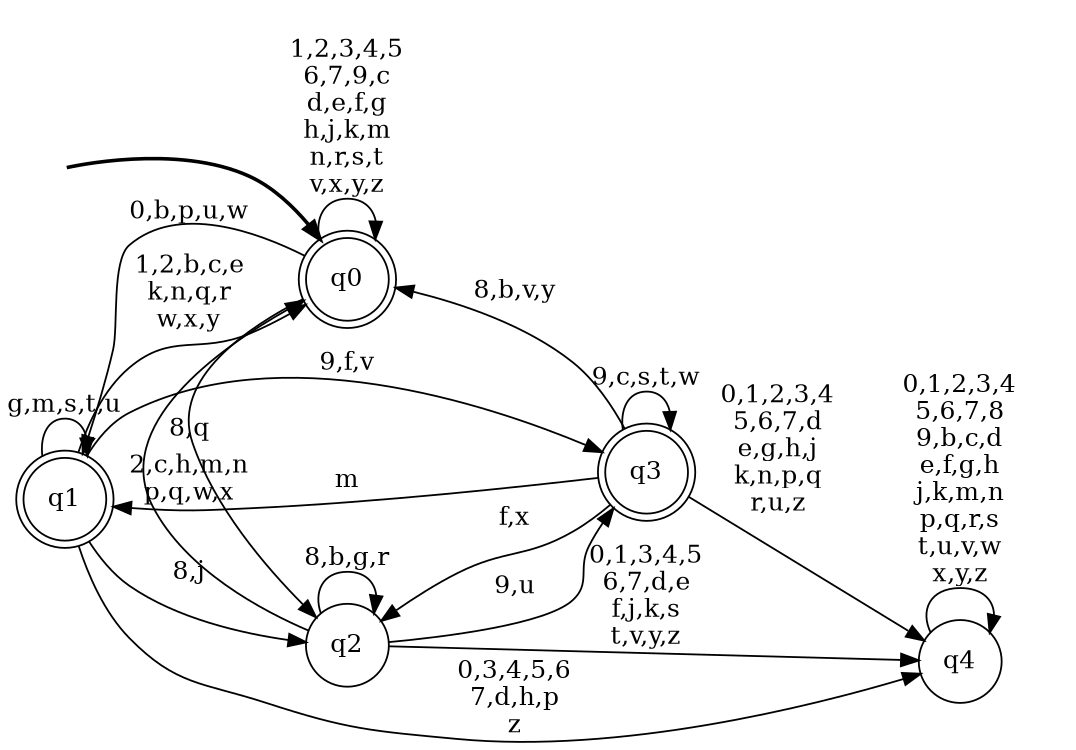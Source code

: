 digraph BlueStar {
__start0 [style = invis, shape = none, label = "", width = 0, height = 0];

rankdir=LR;
size="8,5";

s0 [style="rounded,filled", color="black", fillcolor="white" shape="doublecircle", label="q0"];
s1 [style="rounded,filled", color="black", fillcolor="white" shape="doublecircle", label="q1"];
s2 [style="filled", color="black", fillcolor="white" shape="circle", label="q2"];
s3 [style="rounded,filled", color="black", fillcolor="white" shape="doublecircle", label="q3"];
s4 [style="filled", color="black", fillcolor="white" shape="circle", label="q4"];
subgraph cluster_main { 
	graph [pad=".75", ranksep="0.15", nodesep="0.15"];
	 style=invis; 
	__start0 -> s0 [penwidth=2];
}
s0 -> s0 [label="1,2,3,4,5\n6,7,9,c\nd,e,f,g\nh,j,k,m\nn,r,s,t\nv,x,y,z"];
s0 -> s1 [label="0,b,p,u,w"];
s0 -> s2 [label="8,q"];
s1 -> s0 [label="1,2,b,c,e\nk,n,q,r\nw,x,y"];
s1 -> s1 [label="g,m,s,t,u"];
s1 -> s2 [label="8,j"];
s1 -> s3 [label="9,f,v"];
s1 -> s4 [label="0,3,4,5,6\n7,d,h,p\nz"];
s2 -> s0 [label="2,c,h,m,n\np,q,w,x"];
s2 -> s2 [label="8,b,g,r"];
s2 -> s3 [label="9,u"];
s2 -> s4 [label="0,1,3,4,5\n6,7,d,e\nf,j,k,s\nt,v,y,z"];
s3 -> s0 [label="8,b,v,y"];
s3 -> s1 [label="m"];
s3 -> s2 [label="f,x"];
s3 -> s3 [label="9,c,s,t,w"];
s3 -> s4 [label="0,1,2,3,4\n5,6,7,d\ne,g,h,j\nk,n,p,q\nr,u,z"];
s4 -> s4 [label="0,1,2,3,4\n5,6,7,8\n9,b,c,d\ne,f,g,h\nj,k,m,n\np,q,r,s\nt,u,v,w\nx,y,z"];

}